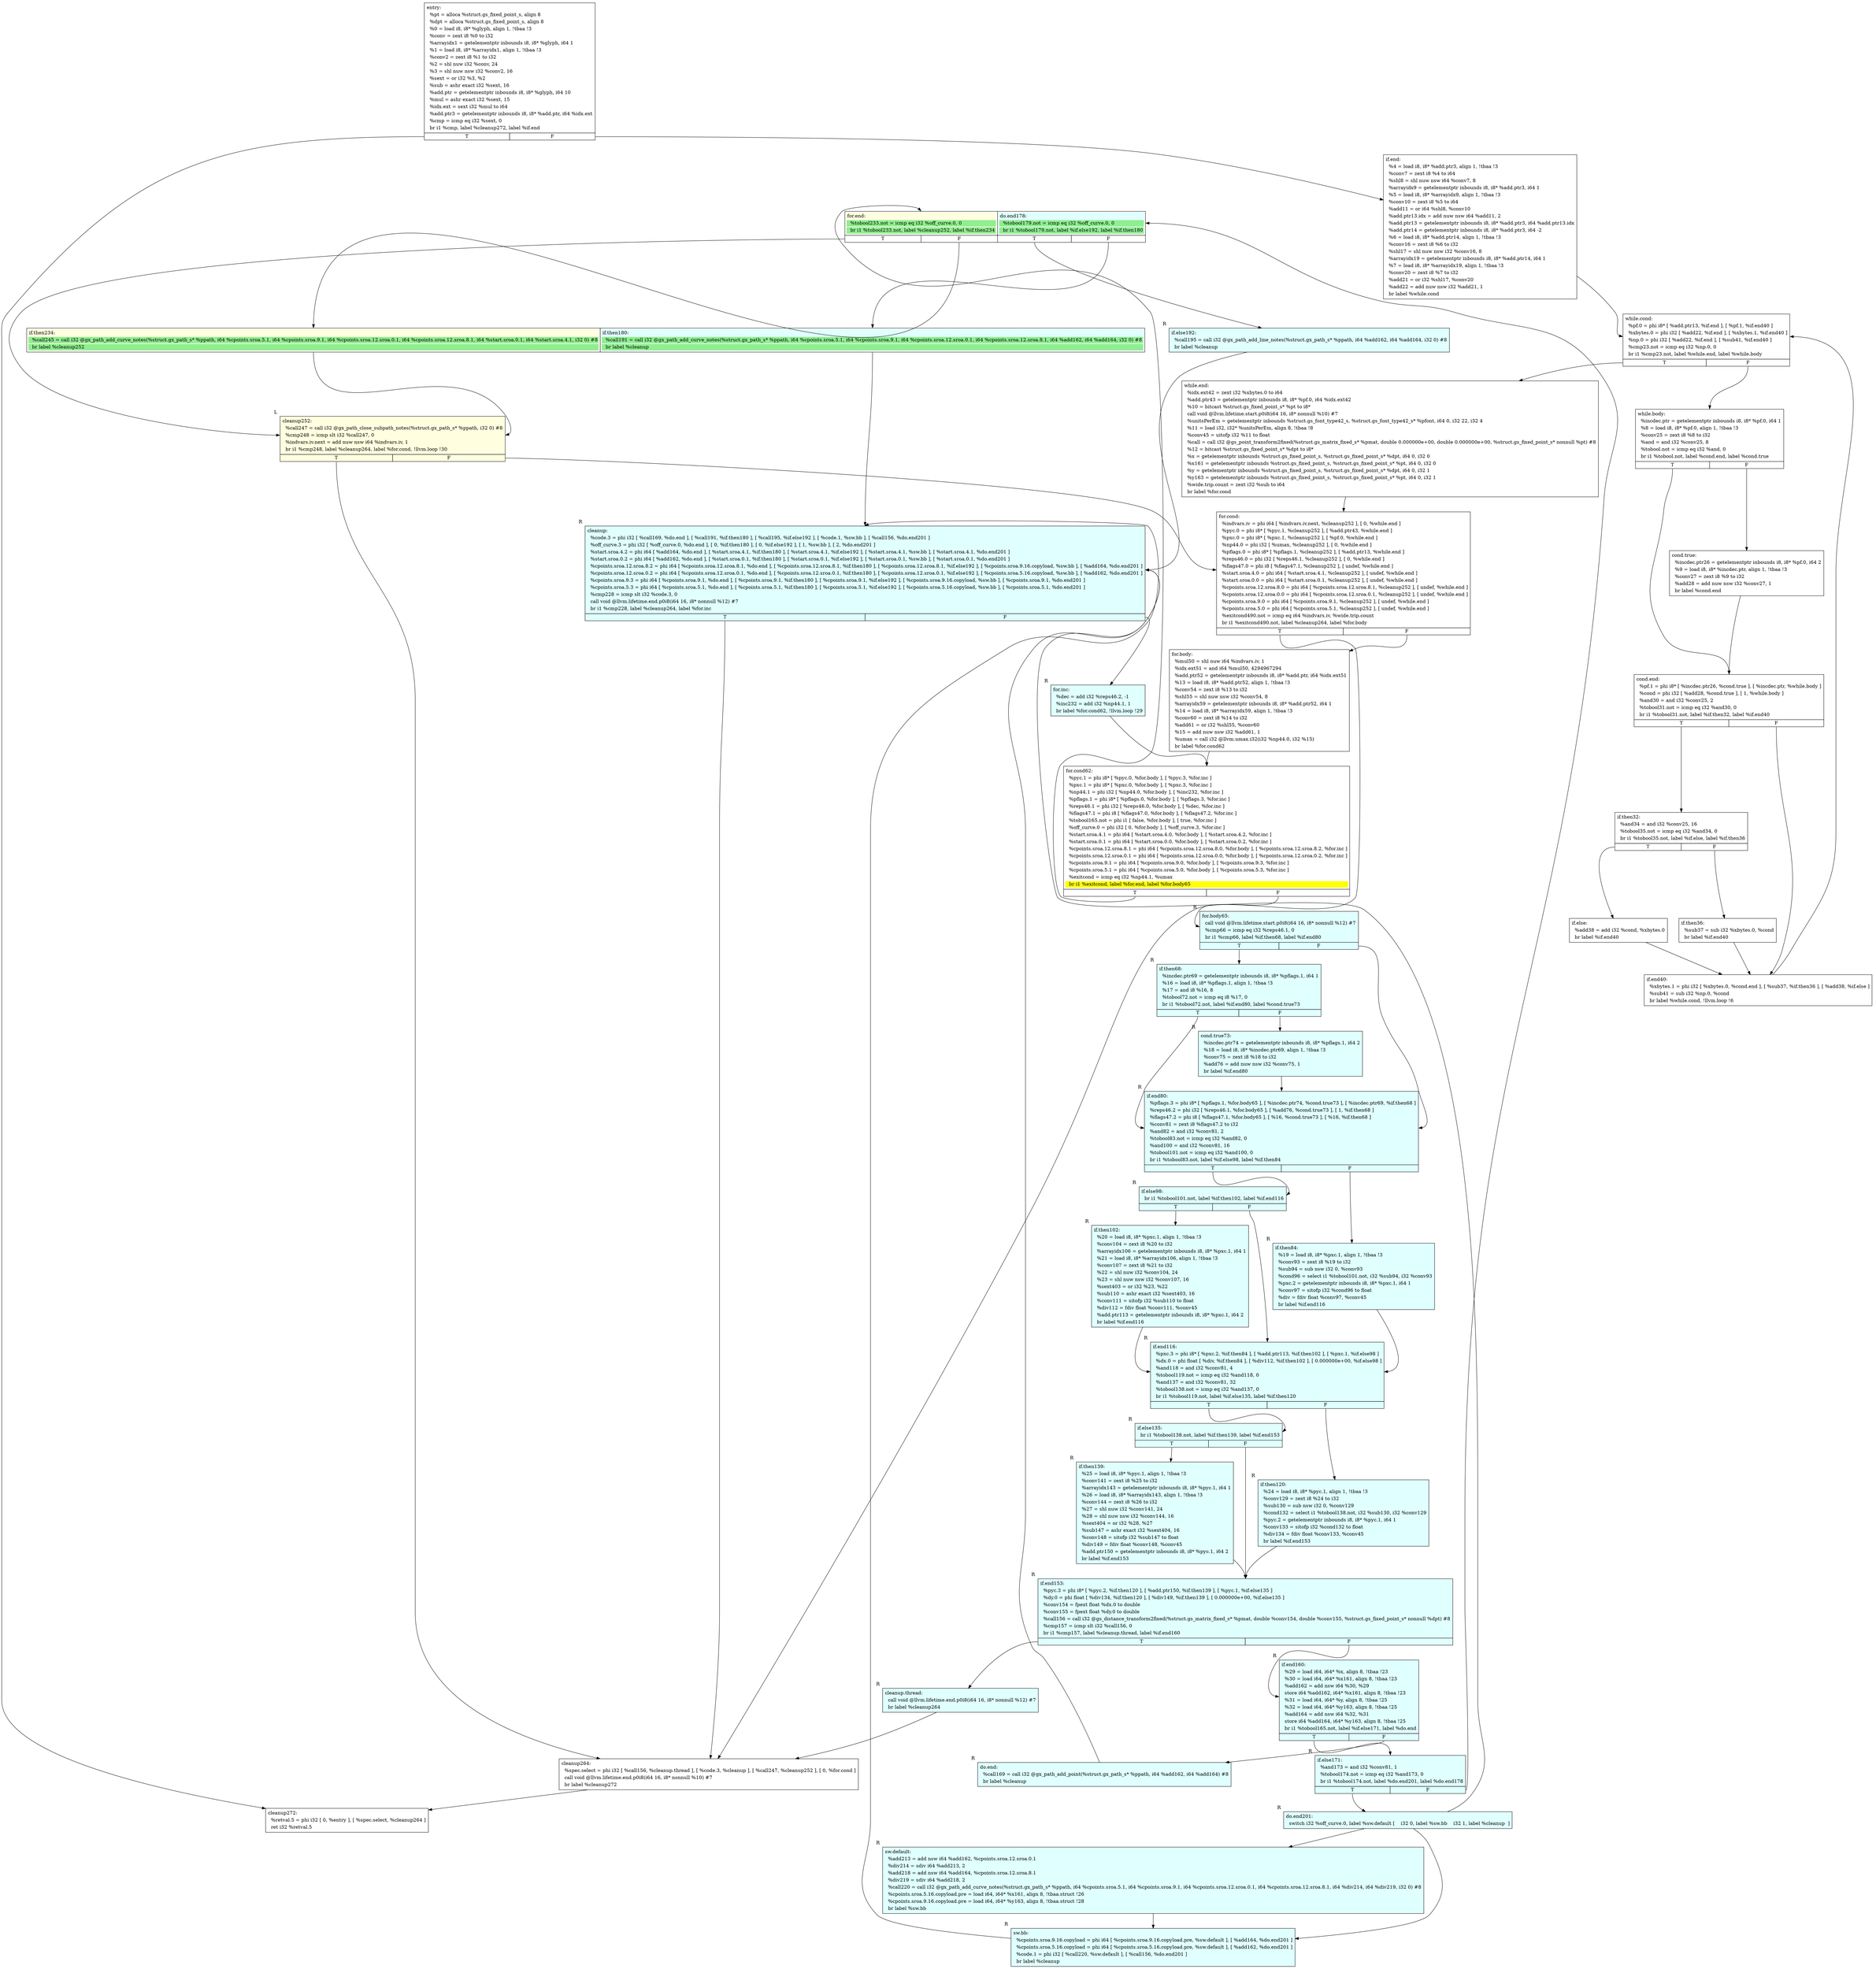 digraph {
m_bb0 [shape = none, label  = <<table border="0" cellspacing="0">
<tr><td port="f1" border="1" colspan="2"><table bgcolor="LightYellow" border="0">
<tr><td align="left">for.end:</td></tr>
<tr><td bgcolor="lightgreen" align="left">  %tobool233.not = icmp eq i32 %off_curve.0, 0</td></tr>
<tr><td bgcolor="lightgreen" align="left">  br i1 %tobool233.not, label %cleanup252, label %if.then234</td></tr>
</table>
</td>
<td port="f2" border="1" colspan="2"><table bgcolor="LightCyan" border="0">
<tr><td align="left">do.end178:</td></tr>
<tr><td bgcolor="lightgreen" align="left">  %tobool179.not = icmp eq i32 %off_curve.0, 0</td></tr>
<tr><td bgcolor="lightgreen" align="left">  br i1 %tobool179.not, label %if.else192, label %if.then180</td></tr>
</table>
</td></tr>
<tr><td border="1" port="f1T">T</td><td border="1" port="f1F">F</td>
<td border="1" port="f2T">T</td><td border="1" port="f2F">F</td>
</tr>
</table>> ]
m_bb1 [shape = none, label  = <<table border="0" cellspacing="0">
<tr><td port="f1" border="1" colspan="2"><table bgcolor="LightYellow" border="0">
<tr><td align="left">if.then234:</td></tr>
<tr><td bgcolor="lightgreen" align="left">  %call245 = call i32 @gx_path_add_curve_notes(%struct.gx_path_s* %ppath, i64 %cpoints.sroa.5.1, i64 %cpoints.sroa.9.1, i64 %cpoints.sroa.12.sroa.0.1, i64 %cpoints.sroa.12.sroa.8.1, i64 %start.sroa.0.1, i64 %start.sroa.4.1, i32 0) #8</td></tr>
<tr><td bgcolor="lightgreen" align="left">  br label %cleanup252</td></tr>
</table>
</td>
<td port="f2" border="1" colspan="2"><table bgcolor="LightCyan" border="0">
<tr><td align="left">if.then180:</td></tr>
<tr><td bgcolor="lightgreen" align="left">  %call191 = call i32 @gx_path_add_curve_notes(%struct.gx_path_s* %ppath, i64 %cpoints.sroa.5.1, i64 %cpoints.sroa.9.1, i64 %cpoints.sroa.12.sroa.0.1, i64 %cpoints.sroa.12.sroa.8.1, i64 %add162, i64 %add164, i32 0) #8</td></tr>
<tr><td bgcolor="lightgreen" align="left">  br label %cleanup</td></tr>
</table>
</td></tr>
</table>> ]
f_bb0 [shape = none, label  = <<table  border="0" cellspacing="0">
<tr><td port="f" border="1" colspan="2"><table border="0">
<tr><td align="left">entry:</td></tr>
<tr><td align="left">  %pt = alloca %struct.gs_fixed_point_s, align 8</td></tr>
<tr><td align="left">  %dpt = alloca %struct.gs_fixed_point_s, align 8</td></tr>
<tr><td align="left">  %0 = load i8, i8* %glyph, align 1, !tbaa !3</td></tr>
<tr><td align="left">  %conv = zext i8 %0 to i32</td></tr>
<tr><td align="left">  %arrayidx1 = getelementptr inbounds i8, i8* %glyph, i64 1</td></tr>
<tr><td align="left">  %1 = load i8, i8* %arrayidx1, align 1, !tbaa !3</td></tr>
<tr><td align="left">  %conv2 = zext i8 %1 to i32</td></tr>
<tr><td align="left">  %2 = shl nuw i32 %conv, 24</td></tr>
<tr><td align="left">  %3 = shl nuw nsw i32 %conv2, 16</td></tr>
<tr><td align="left">  %sext = or i32 %3, %2</td></tr>
<tr><td align="left">  %sub = ashr exact i32 %sext, 16</td></tr>
<tr><td align="left">  %add.ptr = getelementptr inbounds i8, i8* %glyph, i64 10</td></tr>
<tr><td align="left">  %mul = ashr exact i32 %sext, 15</td></tr>
<tr><td align="left">  %idx.ext = sext i32 %mul to i64</td></tr>
<tr><td align="left">  %add.ptr3 = getelementptr inbounds i8, i8* %add.ptr, i64 %idx.ext</td></tr>
<tr><td align="left">  %cmp = icmp eq i32 %sext, 0</td></tr>
<tr><td align="left">  br i1 %cmp, label %cleanup272, label %if.end</td></tr>
</table>
</td></tr>
<tr><td border="1" port="fT">T</td><td border="1" port="fF">F</td></tr>
</table>> ]
f_bb1 [shape = none, label  = <<table  border="0" cellspacing="0">
<tr><td port="f" border="1"><table border="0">
<tr><td align="left">if.end:</td></tr>
<tr><td align="left">  %4 = load i8, i8* %add.ptr3, align 1, !tbaa !3</td></tr>
<tr><td align="left">  %conv7 = zext i8 %4 to i64</td></tr>
<tr><td align="left">  %shl8 = shl nuw nsw i64 %conv7, 8</td></tr>
<tr><td align="left">  %arrayidx9 = getelementptr inbounds i8, i8* %add.ptr3, i64 1</td></tr>
<tr><td align="left">  %5 = load i8, i8* %arrayidx9, align 1, !tbaa !3</td></tr>
<tr><td align="left">  %conv10 = zext i8 %5 to i64</td></tr>
<tr><td align="left">  %add11 = or i64 %shl8, %conv10</td></tr>
<tr><td align="left">  %add.ptr13.idx = add nuw nsw i64 %add11, 2</td></tr>
<tr><td align="left">  %add.ptr13 = getelementptr inbounds i8, i8* %add.ptr3, i64 %add.ptr13.idx</td></tr>
<tr><td align="left">  %add.ptr14 = getelementptr inbounds i8, i8* %add.ptr3, i64 -2</td></tr>
<tr><td align="left">  %6 = load i8, i8* %add.ptr14, align 1, !tbaa !3</td></tr>
<tr><td align="left">  %conv16 = zext i8 %6 to i32</td></tr>
<tr><td align="left">  %shl17 = shl nuw nsw i32 %conv16, 8</td></tr>
<tr><td align="left">  %arrayidx19 = getelementptr inbounds i8, i8* %add.ptr14, i64 1</td></tr>
<tr><td align="left">  %7 = load i8, i8* %arrayidx19, align 1, !tbaa !3</td></tr>
<tr><td align="left">  %conv20 = zext i8 %7 to i32</td></tr>
<tr><td align="left">  %add21 = or i32 %shl17, %conv20</td></tr>
<tr><td align="left">  %add22 = add nuw nsw i32 %add21, 1</td></tr>
<tr><td align="left">  br label %while.cond</td></tr>
</table>
</td></tr>
</table>> ]
f_bb2 [shape = none, label  = <<table  border="0" cellspacing="0">
<tr><td port="f" border="1" colspan="2"><table border="0">
<tr><td align="left">while.cond:</td></tr>
<tr><td align="left">  %pf.0 = phi i8* [ %add.ptr13, %if.end ], [ %pf.1, %if.end40 ]</td></tr>
<tr><td align="left">  %xbytes.0 = phi i32 [ %add22, %if.end ], [ %xbytes.1, %if.end40 ]</td></tr>
<tr><td align="left">  %np.0 = phi i32 [ %add22, %if.end ], [ %sub41, %if.end40 ]</td></tr>
<tr><td align="left">  %cmp23.not = icmp eq i32 %np.0, 0</td></tr>
<tr><td align="left">  br i1 %cmp23.not, label %while.end, label %while.body</td></tr>
</table>
</td></tr>
<tr><td border="1" port="fT">T</td><td border="1" port="fF">F</td></tr>
</table>> ]
f_bb3 [shape = none, label  = <<table  border="0" cellspacing="0">
<tr><td port="f" border="1" colspan="2"><table border="0">
<tr><td align="left">while.body:</td></tr>
<tr><td align="left">  %incdec.ptr = getelementptr inbounds i8, i8* %pf.0, i64 1</td></tr>
<tr><td align="left">  %8 = load i8, i8* %pf.0, align 1, !tbaa !3</td></tr>
<tr><td align="left">  %conv25 = zext i8 %8 to i32</td></tr>
<tr><td align="left">  %and = and i32 %conv25, 8</td></tr>
<tr><td align="left">  %tobool.not = icmp eq i32 %and, 0</td></tr>
<tr><td align="left">  br i1 %tobool.not, label %cond.end, label %cond.true</td></tr>
</table>
</td></tr>
<tr><td border="1" port="fT">T</td><td border="1" port="fF">F</td></tr>
</table>> ]
f_bb4 [shape = none, label  = <<table  border="0" cellspacing="0">
<tr><td port="f" border="1"><table border="0">
<tr><td align="left">cond.true:</td></tr>
<tr><td align="left">  %incdec.ptr26 = getelementptr inbounds i8, i8* %pf.0, i64 2</td></tr>
<tr><td align="left">  %9 = load i8, i8* %incdec.ptr, align 1, !tbaa !3</td></tr>
<tr><td align="left">  %conv27 = zext i8 %9 to i32</td></tr>
<tr><td align="left">  %add28 = add nuw nsw i32 %conv27, 1</td></tr>
<tr><td align="left">  br label %cond.end</td></tr>
</table>
</td></tr>
</table>> ]
f_bb5 [shape = none, label  = <<table  border="0" cellspacing="0">
<tr><td port="f" border="1" colspan="2"><table border="0">
<tr><td align="left">cond.end:</td></tr>
<tr><td align="left">  %pf.1 = phi i8* [ %incdec.ptr26, %cond.true ], [ %incdec.ptr, %while.body ]</td></tr>
<tr><td align="left">  %cond = phi i32 [ %add28, %cond.true ], [ 1, %while.body ]</td></tr>
<tr><td align="left">  %and30 = and i32 %conv25, 2</td></tr>
<tr><td align="left">  %tobool31.not = icmp eq i32 %and30, 0</td></tr>
<tr><td align="left">  br i1 %tobool31.not, label %if.then32, label %if.end40</td></tr>
</table>
</td></tr>
<tr><td border="1" port="fT">T</td><td border="1" port="fF">F</td></tr>
</table>> ]
f_bb6 [shape = none, label  = <<table  border="0" cellspacing="0">
<tr><td port="f" border="1" colspan="2"><table border="0">
<tr><td align="left">if.then32:</td></tr>
<tr><td align="left">  %and34 = and i32 %conv25, 16</td></tr>
<tr><td align="left">  %tobool35.not = icmp eq i32 %and34, 0</td></tr>
<tr><td align="left">  br i1 %tobool35.not, label %if.else, label %if.then36</td></tr>
</table>
</td></tr>
<tr><td border="1" port="fT">T</td><td border="1" port="fF">F</td></tr>
</table>> ]
f_bb7 [shape = none, label  = <<table  border="0" cellspacing="0">
<tr><td port="f" border="1"><table border="0">
<tr><td align="left">if.then36:</td></tr>
<tr><td align="left">  %sub37 = sub i32 %xbytes.0, %cond</td></tr>
<tr><td align="left">  br label %if.end40</td></tr>
</table>
</td></tr>
</table>> ]
f_bb8 [shape = none, label  = <<table  border="0" cellspacing="0">
<tr><td port="f" border="1"><table border="0">
<tr><td align="left">if.else:</td></tr>
<tr><td align="left">  %add38 = add i32 %cond, %xbytes.0</td></tr>
<tr><td align="left">  br label %if.end40</td></tr>
</table>
</td></tr>
</table>> ]
f_bb9 [shape = none, label  = <<table  border="0" cellspacing="0">
<tr><td port="f" border="1"><table border="0">
<tr><td align="left">if.end40:</td></tr>
<tr><td align="left">  %xbytes.1 = phi i32 [ %xbytes.0, %cond.end ], [ %sub37, %if.then36 ], [ %add38, %if.else ]</td></tr>
<tr><td align="left">  %sub41 = sub i32 %np.0, %cond</td></tr>
<tr><td align="left">  br label %while.cond, !llvm.loop !6</td></tr>
</table>
</td></tr>
</table>> ]
f_bb10 [shape = none, label  = <<table  border="0" cellspacing="0">
<tr><td port="f" border="1"><table border="0">
<tr><td align="left">while.end:</td></tr>
<tr><td align="left">  %idx.ext42 = zext i32 %xbytes.0 to i64</td></tr>
<tr><td align="left">  %add.ptr43 = getelementptr inbounds i8, i8* %pf.0, i64 %idx.ext42</td></tr>
<tr><td align="left">  %10 = bitcast %struct.gs_fixed_point_s* %pt to i8*</td></tr>
<tr><td align="left">  call void @llvm.lifetime.start.p0i8(i64 16, i8* nonnull %10) #7</td></tr>
<tr><td align="left">  %unitsPerEm = getelementptr inbounds %struct.gs_font_type42_s, %struct.gs_font_type42_s* %pfont, i64 0, i32 22, i32 4</td></tr>
<tr><td align="left">  %11 = load i32, i32* %unitsPerEm, align 8, !tbaa !8</td></tr>
<tr><td align="left">  %conv45 = uitofp i32 %11 to float</td></tr>
<tr><td align="left">  %call = call i32 @gs_point_transform2fixed(%struct.gs_matrix_fixed_s* %pmat, double 0.000000e+00, double 0.000000e+00, %struct.gs_fixed_point_s* nonnull %pt) #8</td></tr>
<tr><td align="left">  %12 = bitcast %struct.gs_fixed_point_s* %dpt to i8*</td></tr>
<tr><td align="left">  %x = getelementptr inbounds %struct.gs_fixed_point_s, %struct.gs_fixed_point_s* %dpt, i64 0, i32 0</td></tr>
<tr><td align="left">  %x161 = getelementptr inbounds %struct.gs_fixed_point_s, %struct.gs_fixed_point_s* %pt, i64 0, i32 0</td></tr>
<tr><td align="left">  %y = getelementptr inbounds %struct.gs_fixed_point_s, %struct.gs_fixed_point_s* %dpt, i64 0, i32 1</td></tr>
<tr><td align="left">  %y163 = getelementptr inbounds %struct.gs_fixed_point_s, %struct.gs_fixed_point_s* %pt, i64 0, i32 1</td></tr>
<tr><td align="left">  %wide.trip.count = zext i32 %sub to i64</td></tr>
<tr><td align="left">  br label %for.cond</td></tr>
</table>
</td></tr>
</table>> ]
f_bb11 [shape = none, label  = <<table  border="0" cellspacing="0">
<tr><td port="f" border="1" colspan="2"><table border="0">
<tr><td align="left">for.cond:</td></tr>
<tr><td align="left">  %indvars.iv = phi i64 [ %indvars.iv.next, %cleanup252 ], [ 0, %while.end ]</td></tr>
<tr><td align="left">  %pyc.0 = phi i8* [ %pyc.1, %cleanup252 ], [ %add.ptr43, %while.end ]</td></tr>
<tr><td align="left">  %pxc.0 = phi i8* [ %pxc.1, %cleanup252 ], [ %pf.0, %while.end ]</td></tr>
<tr><td align="left">  %np44.0 = phi i32 [ %umax, %cleanup252 ], [ 0, %while.end ]</td></tr>
<tr><td align="left">  %pflags.0 = phi i8* [ %pflags.1, %cleanup252 ], [ %add.ptr13, %while.end ]</td></tr>
<tr><td align="left">  %reps46.0 = phi i32 [ %reps46.1, %cleanup252 ], [ 0, %while.end ]</td></tr>
<tr><td align="left">  %flags47.0 = phi i8 [ %flags47.1, %cleanup252 ], [ undef, %while.end ]</td></tr>
<tr><td align="left">  %start.sroa.4.0 = phi i64 [ %start.sroa.4.1, %cleanup252 ], [ undef, %while.end ]</td></tr>
<tr><td align="left">  %start.sroa.0.0 = phi i64 [ %start.sroa.0.1, %cleanup252 ], [ undef, %while.end ]</td></tr>
<tr><td align="left">  %cpoints.sroa.12.sroa.8.0 = phi i64 [ %cpoints.sroa.12.sroa.8.1, %cleanup252 ], [ undef, %while.end ]</td></tr>
<tr><td align="left">  %cpoints.sroa.12.sroa.0.0 = phi i64 [ %cpoints.sroa.12.sroa.0.1, %cleanup252 ], [ undef, %while.end ]</td></tr>
<tr><td align="left">  %cpoints.sroa.9.0 = phi i64 [ %cpoints.sroa.9.1, %cleanup252 ], [ undef, %while.end ]</td></tr>
<tr><td align="left">  %cpoints.sroa.5.0 = phi i64 [ %cpoints.sroa.5.1, %cleanup252 ], [ undef, %while.end ]</td></tr>
<tr><td align="left">  %exitcond490.not = icmp eq i64 %indvars.iv, %wide.trip.count</td></tr>
<tr><td align="left">  br i1 %exitcond490.not, label %cleanup264, label %for.body</td></tr>
</table>
</td></tr>
<tr><td border="1" port="fT">T</td><td border="1" port="fF">F</td></tr>
</table>> ]
f_bb12 [shape = none, label  = <<table  border="0" cellspacing="0">
<tr><td port="f" border="1"><table border="0">
<tr><td align="left">for.body:</td></tr>
<tr><td align="left">  %mul50 = shl nuw i64 %indvars.iv, 1</td></tr>
<tr><td align="left">  %idx.ext51 = and i64 %mul50, 4294967294</td></tr>
<tr><td align="left">  %add.ptr52 = getelementptr inbounds i8, i8* %add.ptr, i64 %idx.ext51</td></tr>
<tr><td align="left">  %13 = load i8, i8* %add.ptr52, align 1, !tbaa !3</td></tr>
<tr><td align="left">  %conv54 = zext i8 %13 to i32</td></tr>
<tr><td align="left">  %shl55 = shl nuw nsw i32 %conv54, 8</td></tr>
<tr><td align="left">  %arrayidx59 = getelementptr inbounds i8, i8* %add.ptr52, i64 1</td></tr>
<tr><td align="left">  %14 = load i8, i8* %arrayidx59, align 1, !tbaa !3</td></tr>
<tr><td align="left">  %conv60 = zext i8 %14 to i32</td></tr>
<tr><td align="left">  %add61 = or i32 %shl55, %conv60</td></tr>
<tr><td align="left">  %15 = add nuw nsw i32 %add61, 1</td></tr>
<tr><td align="left">  %umax = call i32 @llvm.umax.i32(i32 %np44.0, i32 %15)</td></tr>
<tr><td align="left">  br label %for.cond62</td></tr>
</table>
</td></tr>
</table>> ]
f_bb13 [shape = none, label  = <<table  border="0" cellspacing="0">
<tr><td port="f" border="1" colspan="2"><table border="0">
<tr><td align="left">for.cond62:</td></tr>
<tr><td align="left">  %pyc.1 = phi i8* [ %pyc.0, %for.body ], [ %pyc.3, %for.inc ]</td></tr>
<tr><td align="left">  %pxc.1 = phi i8* [ %pxc.0, %for.body ], [ %pxc.3, %for.inc ]</td></tr>
<tr><td align="left">  %np44.1 = phi i32 [ %np44.0, %for.body ], [ %inc232, %for.inc ]</td></tr>
<tr><td align="left">  %pflags.1 = phi i8* [ %pflags.0, %for.body ], [ %pflags.3, %for.inc ]</td></tr>
<tr><td align="left">  %reps46.1 = phi i32 [ %reps46.0, %for.body ], [ %dec, %for.inc ]</td></tr>
<tr><td align="left">  %flags47.1 = phi i8 [ %flags47.0, %for.body ], [ %flags47.2, %for.inc ]</td></tr>
<tr><td align="left">  %tobool165.not = phi i1 [ false, %for.body ], [ true, %for.inc ]</td></tr>
<tr><td align="left">  %off_curve.0 = phi i32 [ 0, %for.body ], [ %off_curve.3, %for.inc ]</td></tr>
<tr><td align="left">  %start.sroa.4.1 = phi i64 [ %start.sroa.4.0, %for.body ], [ %start.sroa.4.2, %for.inc ]</td></tr>
<tr><td align="left">  %start.sroa.0.1 = phi i64 [ %start.sroa.0.0, %for.body ], [ %start.sroa.0.2, %for.inc ]</td></tr>
<tr><td align="left">  %cpoints.sroa.12.sroa.8.1 = phi i64 [ %cpoints.sroa.12.sroa.8.0, %for.body ], [ %cpoints.sroa.12.sroa.8.2, %for.inc ]</td></tr>
<tr><td align="left">  %cpoints.sroa.12.sroa.0.1 = phi i64 [ %cpoints.sroa.12.sroa.0.0, %for.body ], [ %cpoints.sroa.12.sroa.0.2, %for.inc ]</td></tr>
<tr><td align="left">  %cpoints.sroa.9.1 = phi i64 [ %cpoints.sroa.9.0, %for.body ], [ %cpoints.sroa.9.3, %for.inc ]</td></tr>
<tr><td align="left">  %cpoints.sroa.5.1 = phi i64 [ %cpoints.sroa.5.0, %for.body ], [ %cpoints.sroa.5.3, %for.inc ]</td></tr>
<tr><td align="left">  %exitcond = icmp eq i32 %np44.1, %umax</td></tr>
<tr><td bgcolor="yellow" align="left">  br i1 %exitcond, label %for.end, label %for.body65</td></tr>
</table>
</td></tr>
<tr><td border="1" port="fT">T</td><td border="1" port="fF">F</td></tr>
</table>> ]
f_bb14 [shape = none,  xlabel="R", label  = <<table  bgcolor="LightCyan"  border="0" cellspacing="0">
<tr><td port="f" border="1" colspan="2"><table border="0">
<tr><td align="left">for.body65:</td></tr>
<tr><td align="left">  call void @llvm.lifetime.start.p0i8(i64 16, i8* nonnull %12) #7</td></tr>
<tr><td align="left">  %cmp66 = icmp eq i32 %reps46.1, 0</td></tr>
<tr><td align="left">  br i1 %cmp66, label %if.then68, label %if.end80</td></tr>
</table>
</td></tr>
<tr><td border="1" port="fT">T</td><td border="1" port="fF">F</td></tr>
</table>> ]
f_bb15 [shape = none,  xlabel="R", label  = <<table  bgcolor="LightCyan"  border="0" cellspacing="0">
<tr><td port="f" border="1" colspan="2"><table border="0">
<tr><td align="left">if.then68:</td></tr>
<tr><td align="left">  %incdec.ptr69 = getelementptr inbounds i8, i8* %pflags.1, i64 1</td></tr>
<tr><td align="left">  %16 = load i8, i8* %pflags.1, align 1, !tbaa !3</td></tr>
<tr><td align="left">  %17 = and i8 %16, 8</td></tr>
<tr><td align="left">  %tobool72.not = icmp eq i8 %17, 0</td></tr>
<tr><td align="left">  br i1 %tobool72.not, label %if.end80, label %cond.true73</td></tr>
</table>
</td></tr>
<tr><td border="1" port="fT">T</td><td border="1" port="fF">F</td></tr>
</table>> ]
f_bb16 [shape = none,  xlabel="R", label  = <<table  bgcolor="LightCyan"  border="0" cellspacing="0">
<tr><td port="f" border="1"><table border="0">
<tr><td align="left">cond.true73:</td></tr>
<tr><td align="left">  %incdec.ptr74 = getelementptr inbounds i8, i8* %pflags.1, i64 2</td></tr>
<tr><td align="left">  %18 = load i8, i8* %incdec.ptr69, align 1, !tbaa !3</td></tr>
<tr><td align="left">  %conv75 = zext i8 %18 to i32</td></tr>
<tr><td align="left">  %add76 = add nuw nsw i32 %conv75, 1</td></tr>
<tr><td align="left">  br label %if.end80</td></tr>
</table>
</td></tr>
</table>> ]
f_bb17 [shape = none,  xlabel="R", label  = <<table  bgcolor="LightCyan"  border="0" cellspacing="0">
<tr><td port="f" border="1" colspan="2"><table border="0">
<tr><td align="left">if.end80:</td></tr>
<tr><td align="left">  %pflags.3 = phi i8* [ %pflags.1, %for.body65 ], [ %incdec.ptr74, %cond.true73 ], [ %incdec.ptr69, %if.then68 ]</td></tr>
<tr><td align="left">  %reps46.2 = phi i32 [ %reps46.1, %for.body65 ], [ %add76, %cond.true73 ], [ 1, %if.then68 ]</td></tr>
<tr><td align="left">  %flags47.2 = phi i8 [ %flags47.1, %for.body65 ], [ %16, %cond.true73 ], [ %16, %if.then68 ]</td></tr>
<tr><td align="left">  %conv81 = zext i8 %flags47.2 to i32</td></tr>
<tr><td align="left">  %and82 = and i32 %conv81, 2</td></tr>
<tr><td align="left">  %tobool83.not = icmp eq i32 %and82, 0</td></tr>
<tr><td align="left">  %and100 = and i32 %conv81, 16</td></tr>
<tr><td align="left">  %tobool101.not = icmp eq i32 %and100, 0</td></tr>
<tr><td align="left">  br i1 %tobool83.not, label %if.else98, label %if.then84</td></tr>
</table>
</td></tr>
<tr><td border="1" port="fT">T</td><td border="1" port="fF">F</td></tr>
</table>> ]
f_bb18 [shape = none,  xlabel="R", label  = <<table  bgcolor="LightCyan"  border="0" cellspacing="0">
<tr><td port="f" border="1"><table border="0">
<tr><td align="left">if.then84:</td></tr>
<tr><td align="left">  %19 = load i8, i8* %pxc.1, align 1, !tbaa !3</td></tr>
<tr><td align="left">  %conv93 = zext i8 %19 to i32</td></tr>
<tr><td align="left">  %sub94 = sub nsw i32 0, %conv93</td></tr>
<tr><td align="left">  %cond96 = select i1 %tobool101.not, i32 %sub94, i32 %conv93</td></tr>
<tr><td align="left">  %pxc.2 = getelementptr inbounds i8, i8* %pxc.1, i64 1</td></tr>
<tr><td align="left">  %conv97 = sitofp i32 %cond96 to float</td></tr>
<tr><td align="left">  %div = fdiv float %conv97, %conv45</td></tr>
<tr><td align="left">  br label %if.end116</td></tr>
</table>
</td></tr>
</table>> ]
f_bb19 [shape = none,  xlabel="R", label  = <<table  bgcolor="LightCyan"  border="0" cellspacing="0">
<tr><td port="f" border="1" colspan="2"><table border="0">
<tr><td align="left">if.else98:</td></tr>
<tr><td align="left">  br i1 %tobool101.not, label %if.then102, label %if.end116</td></tr>
</table>
</td></tr>
<tr><td border="1" port="fT">T</td><td border="1" port="fF">F</td></tr>
</table>> ]
f_bb20 [shape = none,  xlabel="R", label  = <<table  bgcolor="LightCyan"  border="0" cellspacing="0">
<tr><td port="f" border="1"><table border="0">
<tr><td align="left">if.then102:</td></tr>
<tr><td align="left">  %20 = load i8, i8* %pxc.1, align 1, !tbaa !3</td></tr>
<tr><td align="left">  %conv104 = zext i8 %20 to i32</td></tr>
<tr><td align="left">  %arrayidx106 = getelementptr inbounds i8, i8* %pxc.1, i64 1</td></tr>
<tr><td align="left">  %21 = load i8, i8* %arrayidx106, align 1, !tbaa !3</td></tr>
<tr><td align="left">  %conv107 = zext i8 %21 to i32</td></tr>
<tr><td align="left">  %22 = shl nuw i32 %conv104, 24</td></tr>
<tr><td align="left">  %23 = shl nuw nsw i32 %conv107, 16</td></tr>
<tr><td align="left">  %sext403 = or i32 %23, %22</td></tr>
<tr><td align="left">  %sub110 = ashr exact i32 %sext403, 16</td></tr>
<tr><td align="left">  %conv111 = sitofp i32 %sub110 to float</td></tr>
<tr><td align="left">  %div112 = fdiv float %conv111, %conv45</td></tr>
<tr><td align="left">  %add.ptr113 = getelementptr inbounds i8, i8* %pxc.1, i64 2</td></tr>
<tr><td align="left">  br label %if.end116</td></tr>
</table>
</td></tr>
</table>> ]
f_bb21 [shape = none,  xlabel="R", label  = <<table  bgcolor="LightCyan"  border="0" cellspacing="0">
<tr><td port="f" border="1" colspan="2"><table border="0">
<tr><td align="left">if.end116:</td></tr>
<tr><td align="left">  %pxc.3 = phi i8* [ %pxc.2, %if.then84 ], [ %add.ptr113, %if.then102 ], [ %pxc.1, %if.else98 ]</td></tr>
<tr><td align="left">  %dx.0 = phi float [ %div, %if.then84 ], [ %div112, %if.then102 ], [ 0.000000e+00, %if.else98 ]</td></tr>
<tr><td align="left">  %and118 = and i32 %conv81, 4</td></tr>
<tr><td align="left">  %tobool119.not = icmp eq i32 %and118, 0</td></tr>
<tr><td align="left">  %and137 = and i32 %conv81, 32</td></tr>
<tr><td align="left">  %tobool138.not = icmp eq i32 %and137, 0</td></tr>
<tr><td align="left">  br i1 %tobool119.not, label %if.else135, label %if.then120</td></tr>
</table>
</td></tr>
<tr><td border="1" port="fT">T</td><td border="1" port="fF">F</td></tr>
</table>> ]
f_bb22 [shape = none,  xlabel="R", label  = <<table  bgcolor="LightCyan"  border="0" cellspacing="0">
<tr><td port="f" border="1"><table border="0">
<tr><td align="left">if.then120:</td></tr>
<tr><td align="left">  %24 = load i8, i8* %pyc.1, align 1, !tbaa !3</td></tr>
<tr><td align="left">  %conv129 = zext i8 %24 to i32</td></tr>
<tr><td align="left">  %sub130 = sub nsw i32 0, %conv129</td></tr>
<tr><td align="left">  %cond132 = select i1 %tobool138.not, i32 %sub130, i32 %conv129</td></tr>
<tr><td align="left">  %pyc.2 = getelementptr inbounds i8, i8* %pyc.1, i64 1</td></tr>
<tr><td align="left">  %conv133 = sitofp i32 %cond132 to float</td></tr>
<tr><td align="left">  %div134 = fdiv float %conv133, %conv45</td></tr>
<tr><td align="left">  br label %if.end153</td></tr>
</table>
</td></tr>
</table>> ]
f_bb23 [shape = none,  xlabel="R", label  = <<table  bgcolor="LightCyan"  border="0" cellspacing="0">
<tr><td port="f" border="1" colspan="2"><table border="0">
<tr><td align="left">if.else135:</td></tr>
<tr><td align="left">  br i1 %tobool138.not, label %if.then139, label %if.end153</td></tr>
</table>
</td></tr>
<tr><td border="1" port="fT">T</td><td border="1" port="fF">F</td></tr>
</table>> ]
f_bb24 [shape = none,  xlabel="R", label  = <<table  bgcolor="LightCyan"  border="0" cellspacing="0">
<tr><td port="f" border="1"><table border="0">
<tr><td align="left">if.then139:</td></tr>
<tr><td align="left">  %25 = load i8, i8* %pyc.1, align 1, !tbaa !3</td></tr>
<tr><td align="left">  %conv141 = zext i8 %25 to i32</td></tr>
<tr><td align="left">  %arrayidx143 = getelementptr inbounds i8, i8* %pyc.1, i64 1</td></tr>
<tr><td align="left">  %26 = load i8, i8* %arrayidx143, align 1, !tbaa !3</td></tr>
<tr><td align="left">  %conv144 = zext i8 %26 to i32</td></tr>
<tr><td align="left">  %27 = shl nuw i32 %conv141, 24</td></tr>
<tr><td align="left">  %28 = shl nuw nsw i32 %conv144, 16</td></tr>
<tr><td align="left">  %sext404 = or i32 %28, %27</td></tr>
<tr><td align="left">  %sub147 = ashr exact i32 %sext404, 16</td></tr>
<tr><td align="left">  %conv148 = sitofp i32 %sub147 to float</td></tr>
<tr><td align="left">  %div149 = fdiv float %conv148, %conv45</td></tr>
<tr><td align="left">  %add.ptr150 = getelementptr inbounds i8, i8* %pyc.1, i64 2</td></tr>
<tr><td align="left">  br label %if.end153</td></tr>
</table>
</td></tr>
</table>> ]
f_bb25 [shape = none,  xlabel="R", label  = <<table  bgcolor="LightCyan"  border="0" cellspacing="0">
<tr><td port="f" border="1" colspan="2"><table border="0">
<tr><td align="left">if.end153:</td></tr>
<tr><td align="left">  %pyc.3 = phi i8* [ %pyc.2, %if.then120 ], [ %add.ptr150, %if.then139 ], [ %pyc.1, %if.else135 ]</td></tr>
<tr><td align="left">  %dy.0 = phi float [ %div134, %if.then120 ], [ %div149, %if.then139 ], [ 0.000000e+00, %if.else135 ]</td></tr>
<tr><td align="left">  %conv154 = fpext float %dx.0 to double</td></tr>
<tr><td align="left">  %conv155 = fpext float %dy.0 to double</td></tr>
<tr><td align="left">  %call156 = call i32 @gs_distance_transform2fixed(%struct.gs_matrix_fixed_s* %pmat, double %conv154, double %conv155, %struct.gs_fixed_point_s* nonnull %dpt) #8</td></tr>
<tr><td align="left">  %cmp157 = icmp slt i32 %call156, 0</td></tr>
<tr><td align="left">  br i1 %cmp157, label %cleanup.thread, label %if.end160</td></tr>
</table>
</td></tr>
<tr><td border="1" port="fT">T</td><td border="1" port="fF">F</td></tr>
</table>> ]
f_bb26 [shape = none,  xlabel="R", label  = <<table  bgcolor="LightCyan"  border="0" cellspacing="0">
<tr><td port="f" border="1"><table border="0">
<tr><td align="left">cleanup.thread:</td></tr>
<tr><td align="left">  call void @llvm.lifetime.end.p0i8(i64 16, i8* nonnull %12) #7</td></tr>
<tr><td align="left">  br label %cleanup264</td></tr>
</table>
</td></tr>
</table>> ]
f_bb27 [shape = none,  xlabel="R", label  = <<table  bgcolor="LightCyan"  border="0" cellspacing="0">
<tr><td port="f" border="1" colspan="2"><table border="0">
<tr><td align="left">if.end160:</td></tr>
<tr><td align="left">  %29 = load i64, i64* %x, align 8, !tbaa !23</td></tr>
<tr><td align="left">  %30 = load i64, i64* %x161, align 8, !tbaa !23</td></tr>
<tr><td align="left">  %add162 = add nsw i64 %30, %29</td></tr>
<tr><td align="left">  store i64 %add162, i64* %x161, align 8, !tbaa !23</td></tr>
<tr><td align="left">  %31 = load i64, i64* %y, align 8, !tbaa !25</td></tr>
<tr><td align="left">  %32 = load i64, i64* %y163, align 8, !tbaa !25</td></tr>
<tr><td align="left">  %add164 = add nsw i64 %32, %31</td></tr>
<tr><td align="left">  store i64 %add164, i64* %y163, align 8, !tbaa !25</td></tr>
<tr><td align="left">  br i1 %tobool165.not, label %if.else171, label %do.end</td></tr>
</table>
</td></tr>
<tr><td border="1" port="fT">T</td><td border="1" port="fF">F</td></tr>
</table>> ]
f_bb28 [shape = none,  xlabel="R", label  = <<table  bgcolor="LightCyan"  border="0" cellspacing="0">
<tr><td port="f" border="1"><table border="0">
<tr><td align="left">do.end:</td></tr>
<tr><td align="left">  %call169 = call i32 @gx_path_add_point(%struct.gx_path_s* %ppath, i64 %add162, i64 %add164) #8</td></tr>
<tr><td align="left">  br label %cleanup</td></tr>
</table>
</td></tr>
</table>> ]
f_bb29 [shape = none,  xlabel="R", label  = <<table  bgcolor="LightCyan"  border="0" cellspacing="0">
<tr><td port="f" border="1" colspan="2"><table border="0">
<tr><td align="left">if.else171:</td></tr>
<tr><td align="left">  %and173 = and i32 %conv81, 1</td></tr>
<tr><td align="left">  %tobool174.not = icmp eq i32 %and173, 0</td></tr>
<tr><td align="left">  br i1 %tobool174.not, label %do.end201, label %do.end178</td></tr>
</table>
</td></tr>
<tr><td border="1" port="fT">T</td><td border="1" port="fF">F</td></tr>
</table>> ]
f_bb30 [shape = none,  xlabel="R", label  = <<table  bgcolor="LightCyan"  border="0" cellspacing="0">
<tr><td port="f" border="1"><table border="0">
<tr><td align="left">if.else192:</td></tr>
<tr><td align="left">  %call195 = call i32 @gx_path_add_line_notes(%struct.gx_path_s* %ppath, i64 %add162, i64 %add164, i32 0) #8</td></tr>
<tr><td align="left">  br label %cleanup</td></tr>
</table>
</td></tr>
</table>> ]
f_bb31 [shape = none,  xlabel="R", label  = <<table  bgcolor="LightCyan"  border="0" cellspacing="0">
<tr><td port="f" border="1"><table border="0">
<tr><td align="left">do.end201:</td></tr>
<tr><td align="left">  switch i32 %off_curve.0, label %sw.default [
    i32 0, label %sw.bb
    i32 1, label %cleanup
  ]</td></tr>
</table>
</td></tr>
</table>> ]
f_bb32 [shape = none,  xlabel="R", label  = <<table  bgcolor="LightCyan"  border="0" cellspacing="0">
<tr><td port="f" border="1"><table border="0">
<tr><td align="left">sw.default:</td></tr>
<tr><td align="left">  %add213 = add nsw i64 %add162, %cpoints.sroa.12.sroa.0.1</td></tr>
<tr><td align="left">  %div214 = sdiv i64 %add213, 2</td></tr>
<tr><td align="left">  %add218 = add nsw i64 %add164, %cpoints.sroa.12.sroa.8.1</td></tr>
<tr><td align="left">  %div219 = sdiv i64 %add218, 2</td></tr>
<tr><td align="left">  %call220 = call i32 @gx_path_add_curve_notes(%struct.gx_path_s* %ppath, i64 %cpoints.sroa.5.1, i64 %cpoints.sroa.9.1, i64 %cpoints.sroa.12.sroa.0.1, i64 %cpoints.sroa.12.sroa.8.1, i64 %div214, i64 %div219, i32 0) #8</td></tr>
<tr><td align="left">  %cpoints.sroa.5.16.copyload.pre = load i64, i64* %x161, align 8, !tbaa.struct !26</td></tr>
<tr><td align="left">  %cpoints.sroa.9.16.copyload.pre = load i64, i64* %y163, align 8, !tbaa.struct !28</td></tr>
<tr><td align="left">  br label %sw.bb</td></tr>
</table>
</td></tr>
</table>> ]
f_bb33 [shape = none,  xlabel="R", label  = <<table  bgcolor="LightCyan"  border="0" cellspacing="0">
<tr><td port="f" border="1"><table border="0">
<tr><td align="left">sw.bb:</td></tr>
<tr><td align="left">  %cpoints.sroa.9.16.copyload = phi i64 [ %cpoints.sroa.9.16.copyload.pre, %sw.default ], [ %add164, %do.end201 ]</td></tr>
<tr><td align="left">  %cpoints.sroa.5.16.copyload = phi i64 [ %cpoints.sroa.5.16.copyload.pre, %sw.default ], [ %add162, %do.end201 ]</td></tr>
<tr><td align="left">  %code.1 = phi i32 [ %call220, %sw.default ], [ %call156, %do.end201 ]</td></tr>
<tr><td align="left">  br label %cleanup</td></tr>
</table>
</td></tr>
</table>> ]
f_bb34 [shape = none,  xlabel="R", label  = <<table  bgcolor="LightCyan"  border="0" cellspacing="0">
<tr><td port="f" border="1" colspan="2"><table border="0">
<tr><td align="left">cleanup:</td></tr>
<tr><td align="left">  %code.3 = phi i32 [ %call169, %do.end ], [ %call191, %if.then180 ], [ %call195, %if.else192 ], [ %code.1, %sw.bb ], [ %call156, %do.end201 ]</td></tr>
<tr><td align="left">  %off_curve.3 = phi i32 [ %off_curve.0, %do.end ], [ 0, %if.then180 ], [ 0, %if.else192 ], [ 1, %sw.bb ], [ 2, %do.end201 ]</td></tr>
<tr><td align="left">  %start.sroa.4.2 = phi i64 [ %add164, %do.end ], [ %start.sroa.4.1, %if.then180 ], [ %start.sroa.4.1, %if.else192 ], [ %start.sroa.4.1, %sw.bb ], [ %start.sroa.4.1, %do.end201 ]</td></tr>
<tr><td align="left">  %start.sroa.0.2 = phi i64 [ %add162, %do.end ], [ %start.sroa.0.1, %if.then180 ], [ %start.sroa.0.1, %if.else192 ], [ %start.sroa.0.1, %sw.bb ], [ %start.sroa.0.1, %do.end201 ]</td></tr>
<tr><td align="left">  %cpoints.sroa.12.sroa.8.2 = phi i64 [ %cpoints.sroa.12.sroa.8.1, %do.end ], [ %cpoints.sroa.12.sroa.8.1, %if.then180 ], [ %cpoints.sroa.12.sroa.8.1, %if.else192 ], [ %cpoints.sroa.9.16.copyload, %sw.bb ], [ %add164, %do.end201 ]</td></tr>
<tr><td align="left">  %cpoints.sroa.12.sroa.0.2 = phi i64 [ %cpoints.sroa.12.sroa.0.1, %do.end ], [ %cpoints.sroa.12.sroa.0.1, %if.then180 ], [ %cpoints.sroa.12.sroa.0.1, %if.else192 ], [ %cpoints.sroa.5.16.copyload, %sw.bb ], [ %add162, %do.end201 ]</td></tr>
<tr><td align="left">  %cpoints.sroa.9.3 = phi i64 [ %cpoints.sroa.9.1, %do.end ], [ %cpoints.sroa.9.1, %if.then180 ], [ %cpoints.sroa.9.1, %if.else192 ], [ %cpoints.sroa.9.16.copyload, %sw.bb ], [ %cpoints.sroa.9.1, %do.end201 ]</td></tr>
<tr><td align="left">  %cpoints.sroa.5.3 = phi i64 [ %cpoints.sroa.5.1, %do.end ], [ %cpoints.sroa.5.1, %if.then180 ], [ %cpoints.sroa.5.1, %if.else192 ], [ %cpoints.sroa.5.16.copyload, %sw.bb ], [ %cpoints.sroa.5.1, %do.end201 ]</td></tr>
<tr><td align="left">  %cmp228 = icmp slt i32 %code.3, 0</td></tr>
<tr><td align="left">  call void @llvm.lifetime.end.p0i8(i64 16, i8* nonnull %12) #7</td></tr>
<tr><td align="left">  br i1 %cmp228, label %cleanup264, label %for.inc</td></tr>
</table>
</td></tr>
<tr><td border="1" port="fT">T</td><td border="1" port="fF">F</td></tr>
</table>> ]
f_bb35 [shape = none,  xlabel="R", label  = <<table  bgcolor="LightCyan"  border="0" cellspacing="0">
<tr><td port="f" border="1"><table border="0">
<tr><td align="left">for.inc:</td></tr>
<tr><td align="left">  %dec = add i32 %reps46.2, -1</td></tr>
<tr><td align="left">  %inc232 = add i32 %np44.1, 1</td></tr>
<tr><td align="left">  br label %for.cond62, !llvm.loop !29</td></tr>
</table>
</td></tr>
</table>> ]
f_bb36 [shape = none,  xlabel="L", label  = <<table  bgcolor="LightYellow"  border="0" cellspacing="0">
<tr><td port="f" border="1" colspan="2"><table border="0">
<tr><td align="left">cleanup252:</td></tr>
<tr><td align="left">  %call247 = call i32 @gx_path_close_subpath_notes(%struct.gx_path_s* %ppath, i32 0) #8</td></tr>
<tr><td align="left">  %cmp248 = icmp slt i32 %call247, 0</td></tr>
<tr><td align="left">  %indvars.iv.next = add nuw nsw i64 %indvars.iv, 1</td></tr>
<tr><td align="left">  br i1 %cmp248, label %cleanup264, label %for.cond, !llvm.loop !30</td></tr>
</table>
</td></tr>
<tr><td border="1" port="fT">T</td><td border="1" port="fF">F</td></tr>
</table>> ]
f_bb37 [shape = none, label  = <<table  border="0" cellspacing="0">
<tr><td port="f" border="1"><table border="0">
<tr><td align="left">cleanup264:</td></tr>
<tr><td align="left">  %spec.select = phi i32 [ %call156, %cleanup.thread ], [ %code.3, %cleanup ], [ %call247, %cleanup252 ], [ 0, %for.cond ]</td></tr>
<tr><td align="left">  call void @llvm.lifetime.end.p0i8(i64 16, i8* nonnull %10) #7</td></tr>
<tr><td align="left">  br label %cleanup272</td></tr>
</table>
</td></tr>
</table>> ]
f_bb38 [shape = none, label  = <<table  border="0" cellspacing="0">
<tr><td port="f" border="1"><table border="0">
<tr><td align="left">cleanup272:</td></tr>
<tr><td align="left">  %retval.5 = phi i32 [ 0, %entry ], [ %spec.select, %cleanup264 ]</td></tr>
<tr><td align="left">  ret i32 %retval.5</td></tr>
</table>
</td></tr>
</table>> ]
f_bb0:fT -> f_bb38:f
f_bb0:fF -> f_bb1:f
f_bb1:f -> f_bb2:f
f_bb2:fT -> f_bb10:f
f_bb2:fF -> f_bb3:f
f_bb3:fT -> f_bb5:f
f_bb3:fF -> f_bb4:f
f_bb4:f -> f_bb5:f
f_bb5:fT -> f_bb6:f
f_bb5:fF -> f_bb9:f
f_bb6:fT -> f_bb8:f
f_bb6:fF -> f_bb7:f
f_bb7:f -> f_bb9:f
f_bb8:f -> f_bb9:f
f_bb9:f -> f_bb2:f
f_bb10:f -> f_bb11:f
f_bb11:fT -> f_bb37:f
f_bb11:fF -> f_bb12:f
f_bb12:f -> f_bb13:f
f_bb13:fT -> m_bb0:f1
f_bb13:fF -> f_bb14:f
f_bb14:fT -> f_bb15:f
f_bb14:fF -> f_bb17:f
f_bb15:fT -> f_bb17:f
f_bb15:fF -> f_bb16:f
f_bb16:f -> f_bb17:f
f_bb17:fT -> f_bb19:f
f_bb17:fF -> f_bb18:f
f_bb18:f -> f_bb21:f
f_bb19:fT -> f_bb20:f
f_bb19:fF -> f_bb21:f
f_bb20:f -> f_bb21:f
f_bb21:fT -> f_bb23:f
f_bb21:fF -> f_bb22:f
f_bb22:f -> f_bb25:f
f_bb23:fT -> f_bb24:f
f_bb23:fF -> f_bb25:f
f_bb24:f -> f_bb25:f
f_bb25:fT -> f_bb26:f
f_bb25:fF -> f_bb27:f
f_bb26:f -> f_bb37:f
f_bb27:fT -> f_bb29:f
f_bb27:fF -> f_bb28:f
f_bb28:f -> f_bb34:f
f_bb29:fT -> f_bb31:f
f_bb29:fF -> m_bb0:f2
m_bb0:f2T -> f_bb30:f
m_bb0:f2F -> m_bb1:f2
m_bb1:f2 -> f_bb34:f
f_bb30:f -> f_bb34:f
f_bb31:f -> f_bb32:f
f_bb31:f -> f_bb33:f
f_bb31:f -> f_bb34:f
f_bb32:f -> f_bb33:f
f_bb33:f -> f_bb34:f
f_bb34:fT -> f_bb37:f
f_bb34:fF -> f_bb35:f
f_bb35:f -> f_bb13:f
m_bb0:f1T -> f_bb36:f
m_bb0:f1F -> m_bb1:f1
m_bb1:f1 -> f_bb36:f
f_bb36:fT -> f_bb37:f
f_bb36:fF -> f_bb11:f
f_bb37:f -> f_bb38:f
}

